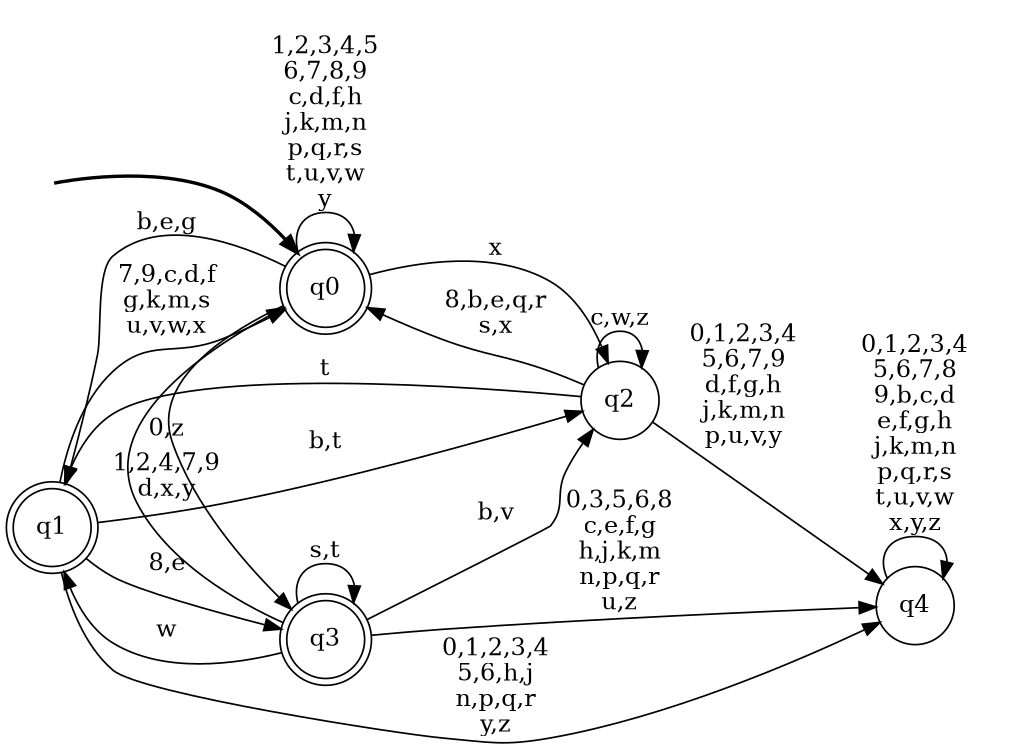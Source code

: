 digraph BlueStar {
__start0 [style = invis, shape = none, label = "", width = 0, height = 0];

rankdir=LR;
size="8,5";

s0 [style="rounded,filled", color="black", fillcolor="white" shape="doublecircle", label="q0"];
s1 [style="rounded,filled", color="black", fillcolor="white" shape="doublecircle", label="q1"];
s2 [style="filled", color="black", fillcolor="white" shape="circle", label="q2"];
s3 [style="rounded,filled", color="black", fillcolor="white" shape="doublecircle", label="q3"];
s4 [style="filled", color="black", fillcolor="white" shape="circle", label="q4"];
subgraph cluster_main { 
	graph [pad=".75", ranksep="0.15", nodesep="0.15"];
	 style=invis; 
	__start0 -> s0 [penwidth=2];
}
s0 -> s0 [label="1,2,3,4,5\n6,7,8,9\nc,d,f,h\nj,k,m,n\np,q,r,s\nt,u,v,w\ny"];
s0 -> s1 [label="b,e,g"];
s0 -> s2 [label="x"];
s0 -> s3 [label="0,z"];
s1 -> s0 [label="7,9,c,d,f\ng,k,m,s\nu,v,w,x"];
s1 -> s2 [label="b,t"];
s1 -> s3 [label="8,e"];
s1 -> s4 [label="0,1,2,3,4\n5,6,h,j\nn,p,q,r\ny,z"];
s2 -> s0 [label="8,b,e,q,r\ns,x"];
s2 -> s1 [label="t"];
s2 -> s2 [label="c,w,z"];
s2 -> s4 [label="0,1,2,3,4\n5,6,7,9\nd,f,g,h\nj,k,m,n\np,u,v,y"];
s3 -> s0 [label="1,2,4,7,9\nd,x,y"];
s3 -> s1 [label="w"];
s3 -> s2 [label="b,v"];
s3 -> s3 [label="s,t"];
s3 -> s4 [label="0,3,5,6,8\nc,e,f,g\nh,j,k,m\nn,p,q,r\nu,z"];
s4 -> s4 [label="0,1,2,3,4\n5,6,7,8\n9,b,c,d\ne,f,g,h\nj,k,m,n\np,q,r,s\nt,u,v,w\nx,y,z"];

}
